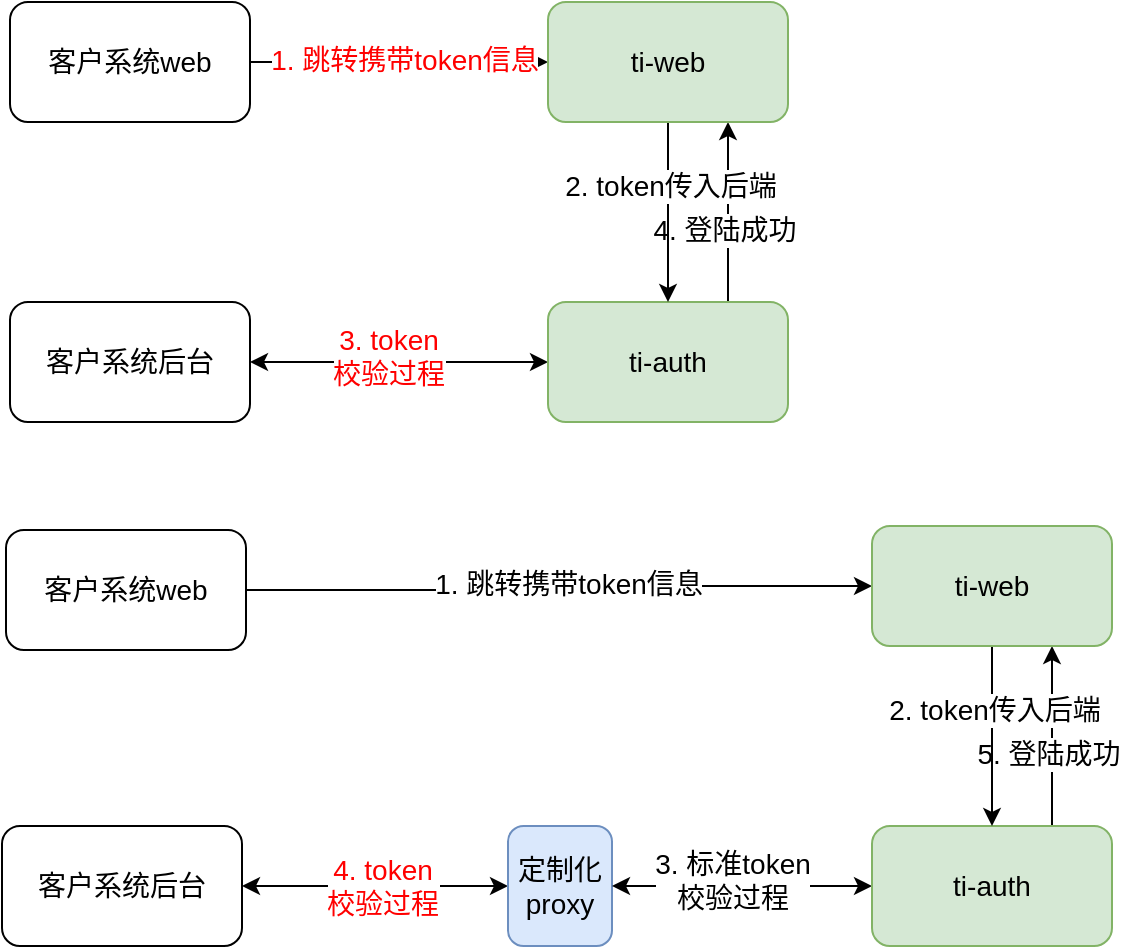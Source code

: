 <mxfile version="14.7.0" type="github">
  <diagram id="YmtFJk84zcoor4C9bl3p" name="Page-1">
    <mxGraphModel dx="970" dy="594" grid="0" gridSize="10" guides="1" tooltips="1" connect="1" arrows="1" fold="1" page="1" pageScale="1" pageWidth="827" pageHeight="1169" math="0" shadow="0">
      <root>
        <mxCell id="0" />
        <mxCell id="1" parent="0" />
        <mxCell id="VzdiT-V1vsHG-L7rN4JF-1" value="客户系统后台" style="rounded=1;whiteSpace=wrap;html=1;fontSize=14;" vertex="1" parent="1">
          <mxGeometry x="141" y="447" width="120" height="60" as="geometry" />
        </mxCell>
        <mxCell id="VzdiT-V1vsHG-L7rN4JF-7" style="edgeStyle=orthogonalEdgeStyle;rounded=0;orthogonalLoop=1;jettySize=auto;html=1;exitX=0;exitY=0.5;exitDx=0;exitDy=0;startArrow=classic;startFill=1;fontSize=14;" edge="1" parent="1" source="VzdiT-V1vsHG-L7rN4JF-2" target="VzdiT-V1vsHG-L7rN4JF-1">
          <mxGeometry relative="1" as="geometry" />
        </mxCell>
        <mxCell id="VzdiT-V1vsHG-L7rN4JF-10" value="3. token&lt;br&gt;校验过程" style="edgeLabel;html=1;align=center;verticalAlign=middle;resizable=0;points=[];fontColor=#FF0000;fontSize=14;" vertex="1" connectable="0" parent="VzdiT-V1vsHG-L7rN4JF-7">
          <mxGeometry x="0.077" y="-3" relative="1" as="geometry">
            <mxPoint as="offset" />
          </mxGeometry>
        </mxCell>
        <mxCell id="VzdiT-V1vsHG-L7rN4JF-13" style="edgeStyle=orthogonalEdgeStyle;rounded=0;orthogonalLoop=1;jettySize=auto;html=1;exitX=0.75;exitY=0;exitDx=0;exitDy=0;entryX=0.75;entryY=1;entryDx=0;entryDy=0;startArrow=none;startFill=0;fontSize=14;" edge="1" parent="1" source="VzdiT-V1vsHG-L7rN4JF-2" target="VzdiT-V1vsHG-L7rN4JF-4">
          <mxGeometry relative="1" as="geometry" />
        </mxCell>
        <mxCell id="VzdiT-V1vsHG-L7rN4JF-14" value="4. 登陆成功" style="edgeLabel;html=1;align=center;verticalAlign=middle;resizable=0;points=[];fontSize=14;" vertex="1" connectable="0" parent="VzdiT-V1vsHG-L7rN4JF-13">
          <mxGeometry x="-0.2" y="2" relative="1" as="geometry">
            <mxPoint as="offset" />
          </mxGeometry>
        </mxCell>
        <mxCell id="VzdiT-V1vsHG-L7rN4JF-2" value="ti-auth" style="rounded=1;whiteSpace=wrap;html=1;fillColor=#d5e8d4;strokeColor=#82b366;fontSize=14;" vertex="1" parent="1">
          <mxGeometry x="410" y="447" width="120" height="60" as="geometry" />
        </mxCell>
        <mxCell id="VzdiT-V1vsHG-L7rN4JF-5" style="edgeStyle=orthogonalEdgeStyle;rounded=0;orthogonalLoop=1;jettySize=auto;html=1;exitX=1;exitY=0.5;exitDx=0;exitDy=0;entryX=0;entryY=0.5;entryDx=0;entryDy=0;fontSize=14;" edge="1" parent="1" source="VzdiT-V1vsHG-L7rN4JF-3" target="VzdiT-V1vsHG-L7rN4JF-4">
          <mxGeometry relative="1" as="geometry" />
        </mxCell>
        <mxCell id="VzdiT-V1vsHG-L7rN4JF-8" value="1. 跳转携带token信息" style="edgeLabel;html=1;align=center;verticalAlign=middle;resizable=0;points=[];fontColor=#FF0000;fontSize=14;" vertex="1" connectable="0" parent="VzdiT-V1vsHG-L7rN4JF-5">
          <mxGeometry x="0.036" y="1" relative="1" as="geometry">
            <mxPoint as="offset" />
          </mxGeometry>
        </mxCell>
        <mxCell id="VzdiT-V1vsHG-L7rN4JF-3" value="客户系统web" style="rounded=1;whiteSpace=wrap;html=1;fontSize=14;" vertex="1" parent="1">
          <mxGeometry x="141" y="297" width="120" height="60" as="geometry" />
        </mxCell>
        <mxCell id="VzdiT-V1vsHG-L7rN4JF-6" style="edgeStyle=orthogonalEdgeStyle;rounded=0;orthogonalLoop=1;jettySize=auto;html=1;exitX=0.5;exitY=1;exitDx=0;exitDy=0;entryX=0.5;entryY=0;entryDx=0;entryDy=0;fontSize=14;" edge="1" parent="1" source="VzdiT-V1vsHG-L7rN4JF-4" target="VzdiT-V1vsHG-L7rN4JF-2">
          <mxGeometry relative="1" as="geometry" />
        </mxCell>
        <mxCell id="VzdiT-V1vsHG-L7rN4JF-9" value="2. token传入后端" style="edgeLabel;html=1;align=center;verticalAlign=middle;resizable=0;points=[];fontSize=14;" vertex="1" connectable="0" parent="VzdiT-V1vsHG-L7rN4JF-6">
          <mxGeometry x="-0.289" y="1" relative="1" as="geometry">
            <mxPoint as="offset" />
          </mxGeometry>
        </mxCell>
        <mxCell id="VzdiT-V1vsHG-L7rN4JF-4" value="ti-web" style="rounded=1;whiteSpace=wrap;html=1;fillColor=#d5e8d4;strokeColor=#82b366;fontSize=14;" vertex="1" parent="1">
          <mxGeometry x="410" y="297" width="120" height="60" as="geometry" />
        </mxCell>
        <mxCell id="VzdiT-V1vsHG-L7rN4JF-31" style="edgeStyle=orthogonalEdgeStyle;rounded=0;orthogonalLoop=1;jettySize=auto;html=1;exitX=0;exitY=0.5;exitDx=0;exitDy=0;entryX=1;entryY=0.5;entryDx=0;entryDy=0;fontColor=#FF0000;startArrow=classic;startFill=1;fontSize=14;" edge="1" parent="1" source="VzdiT-V1vsHG-L7rN4JF-17" target="VzdiT-V1vsHG-L7rN4JF-30">
          <mxGeometry relative="1" as="geometry" />
        </mxCell>
        <mxCell id="VzdiT-V1vsHG-L7rN4JF-33" value="4. token&lt;br&gt;校验过程" style="edgeLabel;html=1;align=center;verticalAlign=middle;resizable=0;points=[];fontColor=#FF0000;fontSize=14;" vertex="1" connectable="0" parent="VzdiT-V1vsHG-L7rN4JF-31">
          <mxGeometry x="-0.043" relative="1" as="geometry">
            <mxPoint as="offset" />
          </mxGeometry>
        </mxCell>
        <mxCell id="VzdiT-V1vsHG-L7rN4JF-17" value="定制化proxy" style="rounded=1;whiteSpace=wrap;html=1;fillColor=#dae8fc;strokeColor=#6c8ebf;fontSize=14;" vertex="1" parent="1">
          <mxGeometry x="390" y="709" width="52" height="60" as="geometry" />
        </mxCell>
        <mxCell id="VzdiT-V1vsHG-L7rN4JF-18" style="edgeStyle=orthogonalEdgeStyle;rounded=0;orthogonalLoop=1;jettySize=auto;html=1;exitX=0;exitY=0.5;exitDx=0;exitDy=0;startArrow=classic;startFill=1;fontSize=14;" edge="1" parent="1" source="VzdiT-V1vsHG-L7rN4JF-22" target="VzdiT-V1vsHG-L7rN4JF-17">
          <mxGeometry relative="1" as="geometry" />
        </mxCell>
        <mxCell id="VzdiT-V1vsHG-L7rN4JF-19" value="3. 标准token&lt;br&gt;校验过程" style="edgeLabel;html=1;align=center;verticalAlign=middle;resizable=0;points=[];fontSize=14;" vertex="1" connectable="0" parent="VzdiT-V1vsHG-L7rN4JF-18">
          <mxGeometry x="0.077" y="-3" relative="1" as="geometry">
            <mxPoint as="offset" />
          </mxGeometry>
        </mxCell>
        <mxCell id="VzdiT-V1vsHG-L7rN4JF-20" style="edgeStyle=orthogonalEdgeStyle;rounded=0;orthogonalLoop=1;jettySize=auto;html=1;exitX=0.75;exitY=0;exitDx=0;exitDy=0;entryX=0.75;entryY=1;entryDx=0;entryDy=0;startArrow=none;startFill=0;fontSize=14;" edge="1" parent="1" source="VzdiT-V1vsHG-L7rN4JF-22" target="VzdiT-V1vsHG-L7rN4JF-28">
          <mxGeometry relative="1" as="geometry" />
        </mxCell>
        <mxCell id="VzdiT-V1vsHG-L7rN4JF-21" value="5. 登陆成功" style="edgeLabel;html=1;align=center;verticalAlign=middle;resizable=0;points=[];fontSize=14;" vertex="1" connectable="0" parent="VzdiT-V1vsHG-L7rN4JF-20">
          <mxGeometry x="-0.2" y="2" relative="1" as="geometry">
            <mxPoint as="offset" />
          </mxGeometry>
        </mxCell>
        <mxCell id="VzdiT-V1vsHG-L7rN4JF-22" value="ti-auth" style="rounded=1;whiteSpace=wrap;html=1;fillColor=#d5e8d4;strokeColor=#82b366;fontSize=14;" vertex="1" parent="1">
          <mxGeometry x="572" y="709" width="120" height="60" as="geometry" />
        </mxCell>
        <mxCell id="VzdiT-V1vsHG-L7rN4JF-23" style="edgeStyle=orthogonalEdgeStyle;rounded=0;orthogonalLoop=1;jettySize=auto;html=1;exitX=1;exitY=0.5;exitDx=0;exitDy=0;entryX=0;entryY=0.5;entryDx=0;entryDy=0;fontSize=14;" edge="1" parent="1" source="VzdiT-V1vsHG-L7rN4JF-25" target="VzdiT-V1vsHG-L7rN4JF-28">
          <mxGeometry relative="1" as="geometry" />
        </mxCell>
        <mxCell id="VzdiT-V1vsHG-L7rN4JF-24" value="1. 跳转携带token信息" style="edgeLabel;html=1;align=center;verticalAlign=middle;resizable=0;points=[];fontSize=14;" vertex="1" connectable="0" parent="VzdiT-V1vsHG-L7rN4JF-23">
          <mxGeometry x="0.036" y="1" relative="1" as="geometry">
            <mxPoint as="offset" />
          </mxGeometry>
        </mxCell>
        <mxCell id="VzdiT-V1vsHG-L7rN4JF-25" value="客户系统web" style="rounded=1;whiteSpace=wrap;html=1;fontSize=14;" vertex="1" parent="1">
          <mxGeometry x="139" y="561" width="120" height="60" as="geometry" />
        </mxCell>
        <mxCell id="VzdiT-V1vsHG-L7rN4JF-26" style="edgeStyle=orthogonalEdgeStyle;rounded=0;orthogonalLoop=1;jettySize=auto;html=1;exitX=0.5;exitY=1;exitDx=0;exitDy=0;entryX=0.5;entryY=0;entryDx=0;entryDy=0;fontSize=14;" edge="1" parent="1" source="VzdiT-V1vsHG-L7rN4JF-28" target="VzdiT-V1vsHG-L7rN4JF-22">
          <mxGeometry relative="1" as="geometry" />
        </mxCell>
        <mxCell id="VzdiT-V1vsHG-L7rN4JF-27" value="2. token传入后端" style="edgeLabel;html=1;align=center;verticalAlign=middle;resizable=0;points=[];fontSize=14;" vertex="1" connectable="0" parent="VzdiT-V1vsHG-L7rN4JF-26">
          <mxGeometry x="-0.289" y="1" relative="1" as="geometry">
            <mxPoint as="offset" />
          </mxGeometry>
        </mxCell>
        <mxCell id="VzdiT-V1vsHG-L7rN4JF-28" value="ti-web" style="rounded=1;whiteSpace=wrap;html=1;fillColor=#d5e8d4;strokeColor=#82b366;fontSize=14;" vertex="1" parent="1">
          <mxGeometry x="572" y="559" width="120" height="60" as="geometry" />
        </mxCell>
        <mxCell id="VzdiT-V1vsHG-L7rN4JF-30" value="客户系统后台" style="rounded=1;whiteSpace=wrap;html=1;fontSize=14;" vertex="1" parent="1">
          <mxGeometry x="137" y="709" width="120" height="60" as="geometry" />
        </mxCell>
      </root>
    </mxGraphModel>
  </diagram>
</mxfile>
